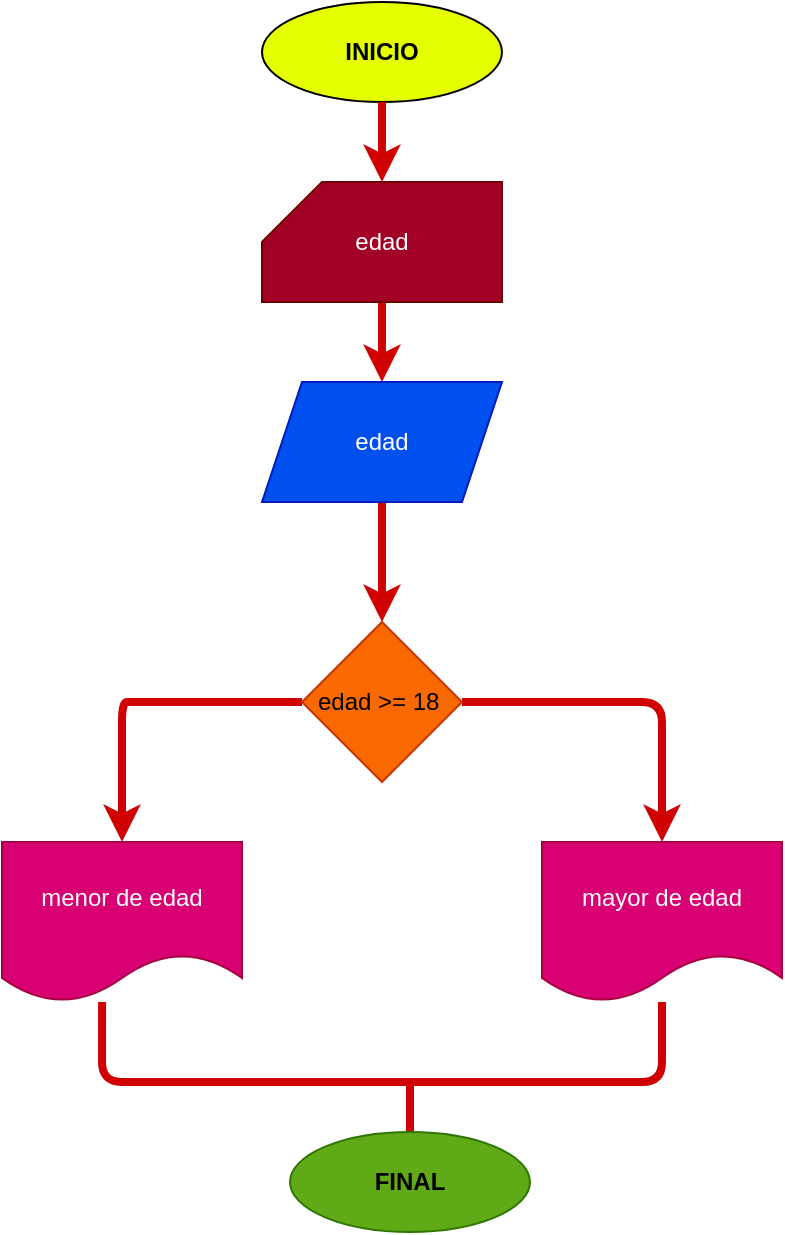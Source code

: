 <mxfile>
    <diagram id="j5DIaV3VYlIubbjK7pss" name="Página-1">
        <mxGraphModel dx="820" dy="472" grid="1" gridSize="10" guides="1" tooltips="1" connect="1" arrows="1" fold="1" page="1" pageScale="1" pageWidth="827" pageHeight="1169" math="0" shadow="0">
            <root>
                <mxCell id="0"/>
                <mxCell id="1" parent="0"/>
                <mxCell id="2" value="&lt;b&gt;&lt;font color=&quot;#000000&quot;&gt;INICIO&lt;/font&gt;&lt;/b&gt;" style="ellipse;whiteSpace=wrap;html=1;fillColor=#E5FF00;" vertex="1" parent="1">
                    <mxGeometry x="340" y="20" width="120" height="50" as="geometry"/>
                </mxCell>
                <mxCell id="9" style="edgeStyle=none;html=1;entryX=0.5;entryY=0;entryDx=0;entryDy=0;fontColor=#000000;strokeColor=#D10000;strokeWidth=4;" edge="1" parent="1" source="3" target="4">
                    <mxGeometry relative="1" as="geometry"/>
                </mxCell>
                <mxCell id="3" value="edad" style="shape=card;whiteSpace=wrap;html=1;fontColor=#ffffff;fillColor=#a20025;strokeColor=#6F0000;" vertex="1" parent="1">
                    <mxGeometry x="340" y="110" width="120" height="60" as="geometry"/>
                </mxCell>
                <mxCell id="10" style="edgeStyle=none;html=1;entryX=0.5;entryY=0;entryDx=0;entryDy=0;fontColor=#000000;strokeColor=#D10000;strokeWidth=4;" edge="1" parent="1" source="4" target="5">
                    <mxGeometry relative="1" as="geometry"/>
                </mxCell>
                <mxCell id="4" value="edad" style="shape=parallelogram;perimeter=parallelogramPerimeter;whiteSpace=wrap;html=1;fixedSize=1;fontColor=#ffffff;fillColor=#0050ef;strokeColor=#001DBC;" vertex="1" parent="1">
                    <mxGeometry x="340" y="210" width="120" height="60" as="geometry"/>
                </mxCell>
                <mxCell id="11" style="edgeStyle=none;html=1;entryX=0.5;entryY=0;entryDx=0;entryDy=0;fontColor=#000000;strokeColor=#D10000;strokeWidth=4;" edge="1" parent="1" source="5" target="6">
                    <mxGeometry relative="1" as="geometry">
                        <Array as="points">
                            <mxPoint x="540" y="370"/>
                        </Array>
                    </mxGeometry>
                </mxCell>
                <mxCell id="12" style="edgeStyle=none;html=1;entryX=0.5;entryY=0;entryDx=0;entryDy=0;fontColor=#000000;strokeColor=#D10000;strokeWidth=4;" edge="1" parent="1" source="5" target="7">
                    <mxGeometry relative="1" as="geometry">
                        <Array as="points">
                            <mxPoint x="280" y="370"/>
                            <mxPoint x="270" y="370"/>
                        </Array>
                    </mxGeometry>
                </mxCell>
                <mxCell id="5" value="edad &amp;gt;= 18&amp;nbsp;" style="rhombus;whiteSpace=wrap;html=1;fillColor=#fa6800;fontColor=#000000;strokeColor=#C73500;" vertex="1" parent="1">
                    <mxGeometry x="360" y="330" width="80" height="80" as="geometry"/>
                </mxCell>
                <mxCell id="15" style="edgeStyle=none;html=1;fontColor=#000000;strokeColor=#D10000;strokeWidth=4;entryX=0.417;entryY=1;entryDx=0;entryDy=0;entryPerimeter=0;endArrow=none;endFill=0;" edge="1" parent="1" source="6" target="7">
                    <mxGeometry relative="1" as="geometry">
                        <Array as="points">
                            <mxPoint x="540" y="560"/>
                            <mxPoint x="260" y="560"/>
                        </Array>
                    </mxGeometry>
                </mxCell>
                <mxCell id="6" value="mayor de edad" style="shape=document;whiteSpace=wrap;html=1;boundedLbl=1;fontColor=#ffffff;fillColor=#d80073;strokeColor=#A50040;" vertex="1" parent="1">
                    <mxGeometry x="480" y="440" width="120" height="80" as="geometry"/>
                </mxCell>
                <mxCell id="7" value="menor de edad" style="shape=document;whiteSpace=wrap;html=1;boundedLbl=1;fontColor=#ffffff;fillColor=#d80073;strokeColor=#A50040;" vertex="1" parent="1">
                    <mxGeometry x="210" y="440" width="120" height="80" as="geometry"/>
                </mxCell>
                <mxCell id="8" value="" style="endArrow=classic;html=1;fontColor=#000000;fillColor=#a20025;strokeColor=#D10000;strokeWidth=4;exitX=0.5;exitY=1;exitDx=0;exitDy=0;entryX=0.5;entryY=0;entryDx=0;entryDy=0;entryPerimeter=0;" edge="1" parent="1" source="2" target="3">
                    <mxGeometry width="50" height="50" relative="1" as="geometry">
                        <mxPoint x="330" y="60" as="sourcePoint"/>
                        <mxPoint x="330" y="120" as="targetPoint"/>
                        <Array as="points"/>
                    </mxGeometry>
                </mxCell>
                <mxCell id="16" style="edgeStyle=none;html=1;fontColor=#000000;endArrow=none;endFill=0;strokeColor=#D10000;strokeWidth=4;" edge="1" parent="1" source="13">
                    <mxGeometry relative="1" as="geometry">
                        <mxPoint x="414" y="560" as="targetPoint"/>
                    </mxGeometry>
                </mxCell>
                <mxCell id="13" value="&lt;font color=&quot;#000000&quot;&gt;&lt;b&gt;FINAL&lt;/b&gt;&lt;/font&gt;" style="ellipse;whiteSpace=wrap;html=1;fillColor=#60a917;fontColor=#ffffff;strokeColor=#2D7600;" vertex="1" parent="1">
                    <mxGeometry x="354" y="585" width="120" height="50" as="geometry"/>
                </mxCell>
            </root>
        </mxGraphModel>
    </diagram>
</mxfile>